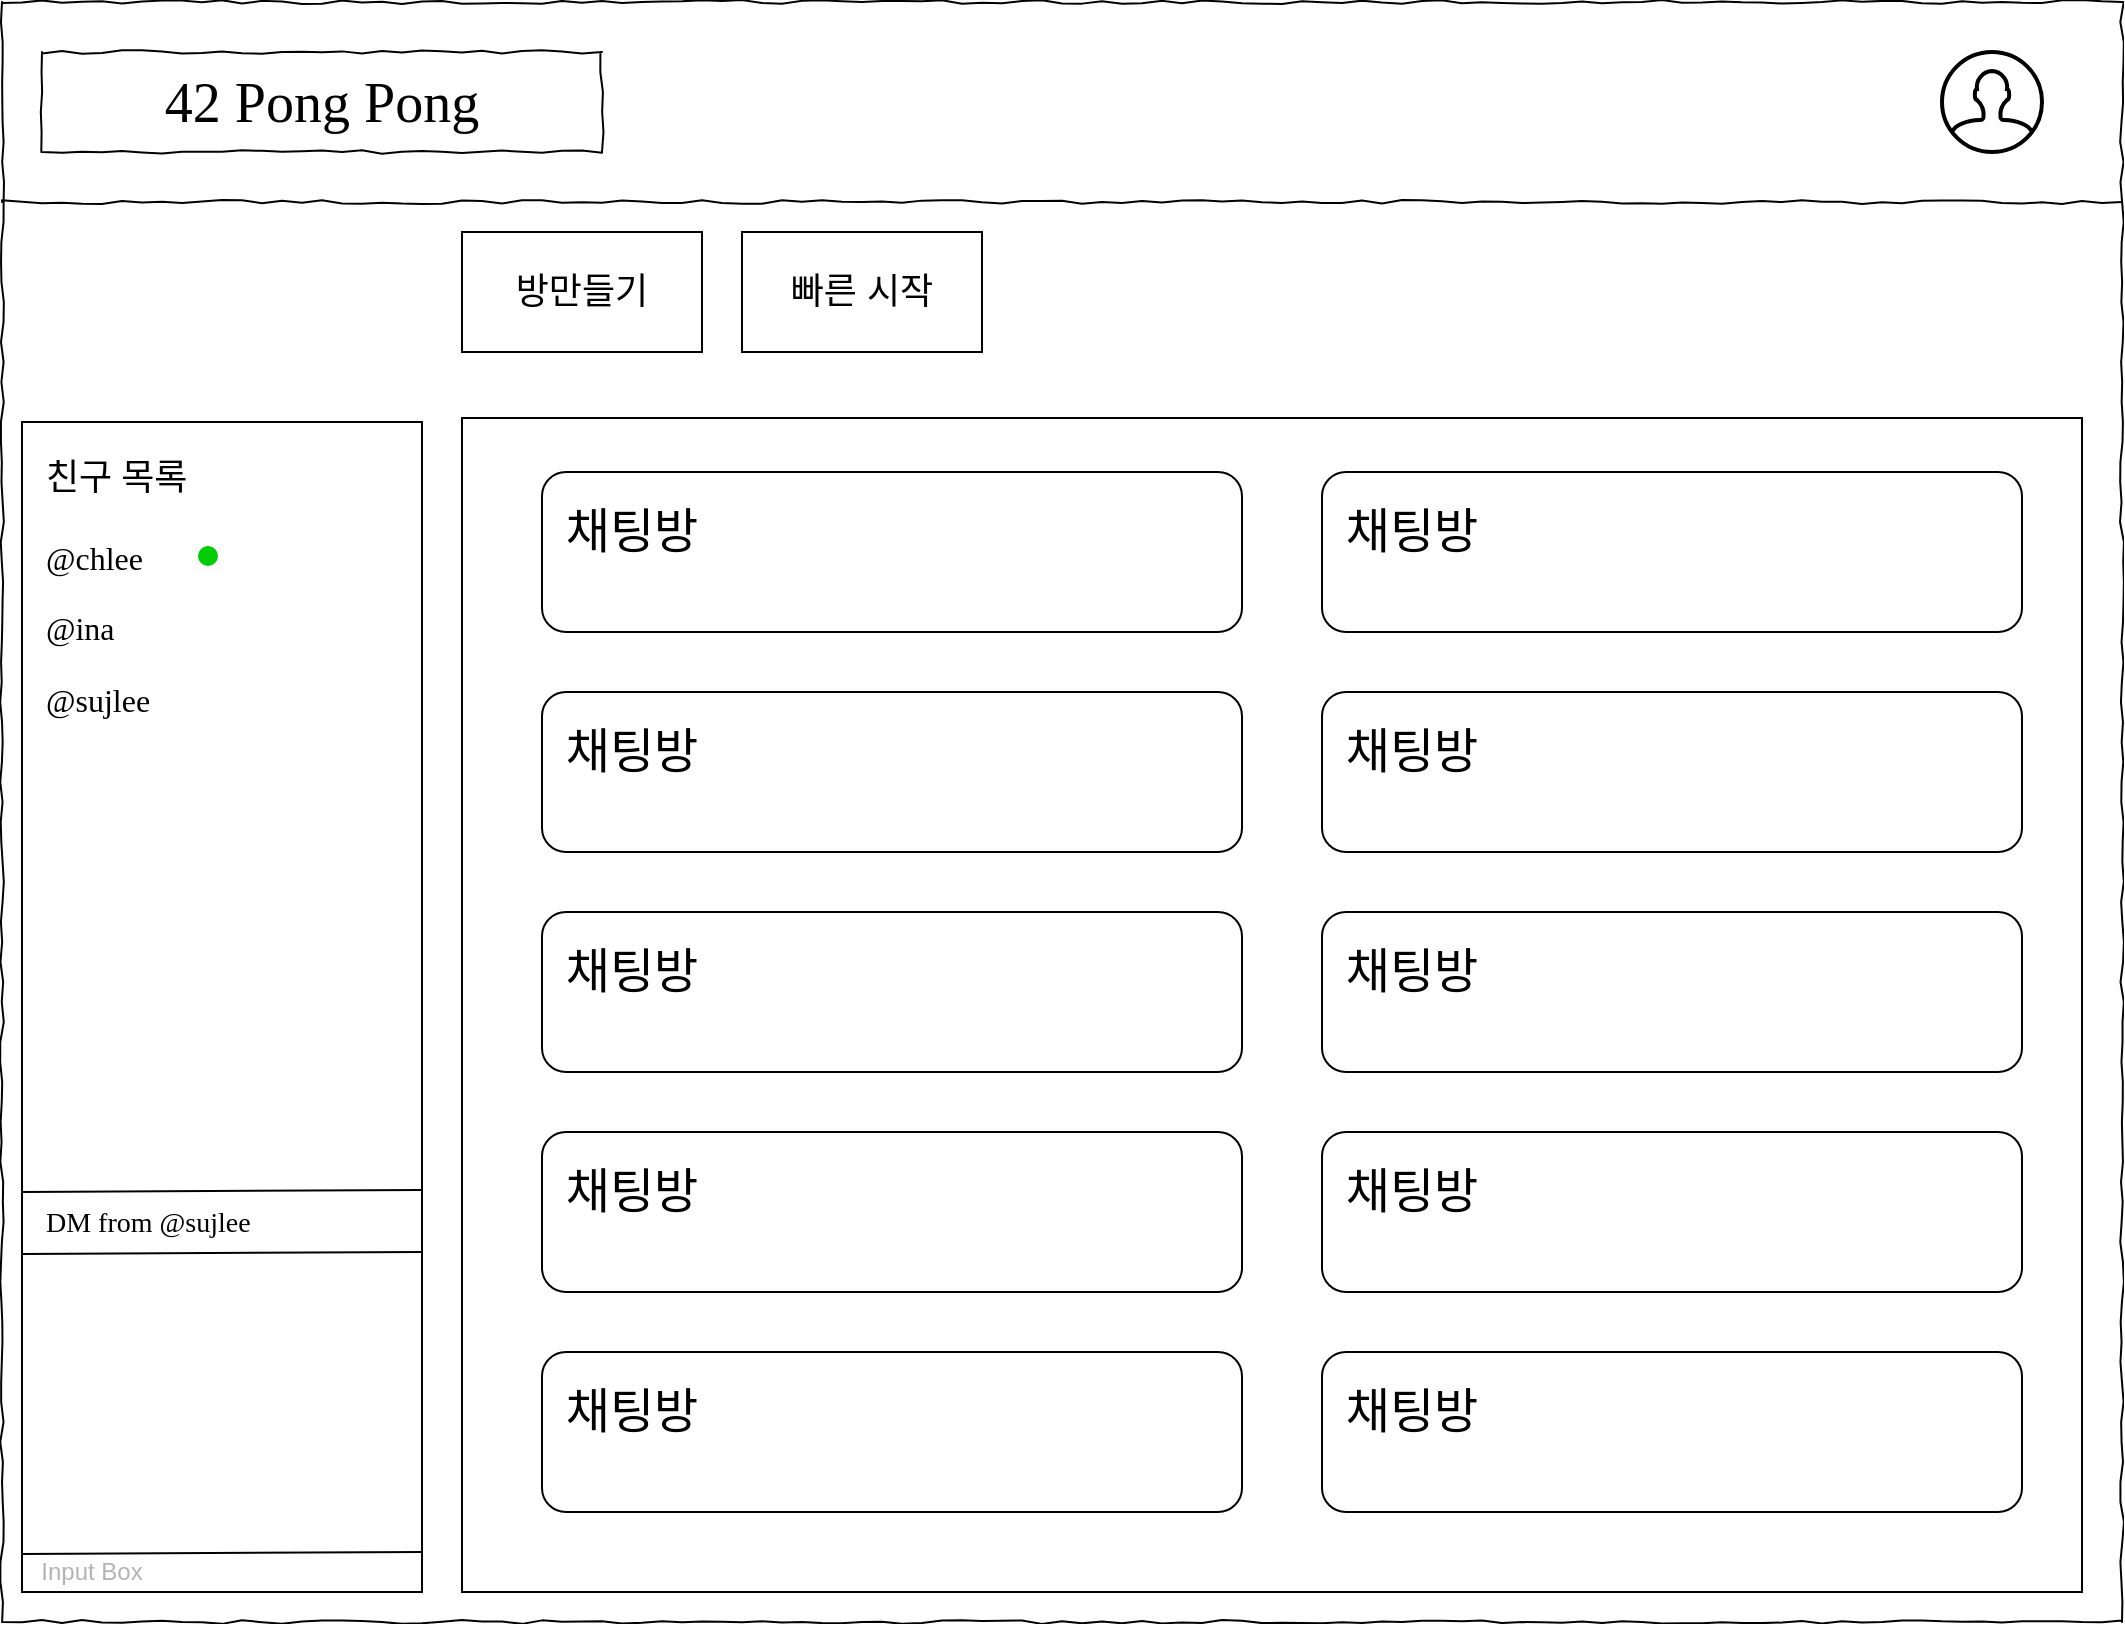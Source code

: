 <mxfile version="14.9.0" type="github">
  <diagram name="Page-1" id="03018318-947c-dd8e-b7a3-06fadd420f32">
    <mxGraphModel dx="2037" dy="1006" grid="1" gridSize="10" guides="1" tooltips="1" connect="1" arrows="1" fold="1" page="1" pageScale="1" pageWidth="1600" pageHeight="900" background="none" math="0" shadow="0">
      <root>
        <mxCell id="0" />
        <mxCell id="1" parent="0" />
        <mxCell id="JkvuPfdliitZqli6kdtX-29" value="" style="rounded=0;whiteSpace=wrap;html=1;fillColor=none;" vertex="1" parent="1">
          <mxGeometry x="330" y="255" width="200" height="585" as="geometry" />
        </mxCell>
        <mxCell id="677b7b8949515195-1" value="" style="whiteSpace=wrap;html=1;rounded=0;shadow=0;labelBackgroundColor=none;strokeColor=#000000;strokeWidth=1;fillColor=none;fontFamily=Verdana;fontSize=12;fontColor=#000000;align=center;comic=1;" parent="1" vertex="1">
          <mxGeometry x="320" y="45" width="1060" height="810" as="geometry" />
        </mxCell>
        <mxCell id="677b7b8949515195-2" value="42 Pong Pong" style="whiteSpace=wrap;html=1;rounded=0;shadow=0;labelBackgroundColor=none;strokeWidth=1;fontFamily=Verdana;fontSize=28;align=center;comic=1;" parent="1" vertex="1">
          <mxGeometry x="340" y="70" width="280" height="50" as="geometry" />
        </mxCell>
        <mxCell id="677b7b8949515195-9" value="" style="line;strokeWidth=1;html=1;rounded=0;shadow=0;labelBackgroundColor=none;fillColor=none;fontFamily=Verdana;fontSize=14;fontColor=#000000;align=center;comic=1;" parent="1" vertex="1">
          <mxGeometry x="320" y="140" width="1060" height="10" as="geometry" />
        </mxCell>
        <mxCell id="677b7b8949515195-27" value="&lt;font style=&quot;font-size: 18px&quot;&gt;친구 목록&lt;/font&gt;" style="text;html=1;points=[];align=left;verticalAlign=top;spacingTop=-4;fontSize=14;fontFamily=Verdana" parent="1" vertex="1">
          <mxGeometry x="340" y="270" width="170" height="20" as="geometry" />
        </mxCell>
        <mxCell id="677b7b8949515195-28" value="@chlee" style="text;html=1;points=[];align=left;verticalAlign=top;spacingTop=-4;fontSize=16;fontFamily=Verdana" parent="1" vertex="1">
          <mxGeometry x="340" y="311" width="170" height="20" as="geometry" />
        </mxCell>
        <mxCell id="677b7b8949515195-29" value="@ina" style="text;html=1;points=[];align=left;verticalAlign=top;spacingTop=-4;fontSize=16;fontFamily=Verdana" parent="1" vertex="1">
          <mxGeometry x="340" y="346" width="170" height="20" as="geometry" />
        </mxCell>
        <mxCell id="677b7b8949515195-30" value="@sujlee" style="text;html=1;points=[];align=left;verticalAlign=top;spacingTop=-4;fontSize=16;fontFamily=Verdana" parent="1" vertex="1">
          <mxGeometry x="340" y="382" width="170" height="20" as="geometry" />
        </mxCell>
        <mxCell id="JkvuPfdliitZqli6kdtX-1" value="&lt;font style=&quot;font-size: 18px&quot;&gt;방만들기&lt;/font&gt;" style="rounded=0;whiteSpace=wrap;html=1;" vertex="1" parent="1">
          <mxGeometry x="550" y="160" width="120" height="60" as="geometry" />
        </mxCell>
        <mxCell id="JkvuPfdliitZqli6kdtX-2" value="&lt;span style=&quot;font-size: 18px&quot;&gt;빠른 시작&lt;/span&gt;" style="rounded=0;whiteSpace=wrap;html=1;" vertex="1" parent="1">
          <mxGeometry x="690" y="160" width="120" height="60" as="geometry" />
        </mxCell>
        <mxCell id="JkvuPfdliitZqli6kdtX-15" value="" style="shape=image;html=1;verticalAlign=top;verticalLabelPosition=bottom;labelBackgroundColor=#ffffff;imageAspect=0;image=https://cdn0.iconfinder.com/data/icons/octicons/1024/triangle-down-128.png" vertex="1" parent="1">
          <mxGeometry x="505" y="640" width="20" height="25" as="geometry" />
        </mxCell>
        <mxCell id="JkvuPfdliitZqli6kdtX-19" value="" style="endArrow=none;html=1;" edge="1" parent="1">
          <mxGeometry width="50" height="50" relative="1" as="geometry">
            <mxPoint x="330" y="640" as="sourcePoint" />
            <mxPoint x="530" y="639" as="targetPoint" />
          </mxGeometry>
        </mxCell>
        <mxCell id="JkvuPfdliitZqli6kdtX-20" value="" style="endArrow=none;html=1;" edge="1" parent="1">
          <mxGeometry width="50" height="50" relative="1" as="geometry">
            <mxPoint x="330" y="671" as="sourcePoint" />
            <mxPoint x="530" y="670" as="targetPoint" />
          </mxGeometry>
        </mxCell>
        <mxCell id="JkvuPfdliitZqli6kdtX-21" value="DM from @sujlee" style="text;html=1;points=[];align=left;verticalAlign=top;spacingTop=-4;fontSize=14;fontFamily=Verdana" vertex="1" parent="1">
          <mxGeometry x="340" y="645" width="140" height="20" as="geometry" />
        </mxCell>
        <mxCell id="JkvuPfdliitZqli6kdtX-23" value="" style="endArrow=none;html=1;" edge="1" parent="1">
          <mxGeometry width="50" height="50" relative="1" as="geometry">
            <mxPoint x="330" y="821" as="sourcePoint" />
            <mxPoint x="530" y="820" as="targetPoint" />
          </mxGeometry>
        </mxCell>
        <mxCell id="JkvuPfdliitZqli6kdtX-30" value="Input Box" style="text;html=1;strokeColor=none;fillColor=none;align=center;verticalAlign=middle;whiteSpace=wrap;rounded=0;fontColor=#B3B3B3;" vertex="1" parent="1">
          <mxGeometry x="330" y="820" width="70" height="20" as="geometry" />
        </mxCell>
        <mxCell id="JkvuPfdliitZqli6kdtX-32" value="" style="rounded=0;whiteSpace=wrap;html=1;fontColor=#B3B3B3;fillColor=none;" vertex="1" parent="1">
          <mxGeometry x="550" y="253" width="810" height="587" as="geometry" />
        </mxCell>
        <mxCell id="JkvuPfdliitZqli6kdtX-35" value="" style="rounded=1;whiteSpace=wrap;html=1;fontColor=#B3B3B3;fillColor=none;" vertex="1" parent="1">
          <mxGeometry x="590" y="280" width="350" height="80" as="geometry" />
        </mxCell>
        <mxCell id="JkvuPfdliitZqli6kdtX-42" value="&lt;font style=&quot;font-size: 24px&quot; color=&quot;#000000&quot;&gt;채팅방&lt;/font&gt;" style="text;html=1;strokeColor=none;fillColor=none;align=center;verticalAlign=middle;whiteSpace=wrap;rounded=0;fontColor=#B3B3B3;fontSize=18;" vertex="1" parent="1">
          <mxGeometry x="600" y="300" width="70" height="20" as="geometry" />
        </mxCell>
        <mxCell id="JkvuPfdliitZqli6kdtX-50" value="" style="html=1;verticalLabelPosition=bottom;align=center;labelBackgroundColor=#ffffff;verticalAlign=top;strokeWidth=2;shadow=0;dashed=0;shape=mxgraph.ios7.icons.user;fontColor=#B3B3B3;fillColor=none;" vertex="1" parent="1">
          <mxGeometry x="1290" y="70" width="50" height="50" as="geometry" />
        </mxCell>
        <mxCell id="JkvuPfdliitZqli6kdtX-51" value="" style="shape=ellipse;strokeColor=none;html=1;fontSize=16;fontColor=#B3B3B3;fillColor=#00CC00;" vertex="1" parent="1">
          <mxGeometry x="418" y="317" width="10" height="10" as="geometry" />
        </mxCell>
        <mxCell id="JkvuPfdliitZqli6kdtX-52" value="" style="shape=image;html=1;verticalAlign=top;verticalLabelPosition=bottom;labelBackgroundColor=#ffffff;imageAspect=0;aspect=fixed;image=https://cdn1.iconfinder.com/data/icons/hawcons/32/698351-icon-47-file-dot-128.png;fontSize=16;fontColor=#B3B3B3;strokeColor=#000000;fillColor=#00CC00;" vertex="1" parent="1">
          <mxGeometry x="408" y="338" width="44" height="44" as="geometry" />
        </mxCell>
        <mxCell id="JkvuPfdliitZqli6kdtX-55" value="" style="rounded=1;whiteSpace=wrap;html=1;fontColor=#B3B3B3;fillColor=none;" vertex="1" parent="1">
          <mxGeometry x="980" y="280" width="350" height="80" as="geometry" />
        </mxCell>
        <mxCell id="JkvuPfdliitZqli6kdtX-56" value="&lt;font style=&quot;font-size: 24px&quot; color=&quot;#000000&quot;&gt;채팅방&lt;/font&gt;" style="text;html=1;strokeColor=none;fillColor=none;align=center;verticalAlign=middle;whiteSpace=wrap;rounded=0;fontColor=#B3B3B3;fontSize=18;" vertex="1" parent="1">
          <mxGeometry x="990" y="300" width="70" height="20" as="geometry" />
        </mxCell>
        <mxCell id="JkvuPfdliitZqli6kdtX-61" value="" style="rounded=1;whiteSpace=wrap;html=1;fontColor=#B3B3B3;fillColor=none;" vertex="1" parent="1">
          <mxGeometry x="590" y="390" width="350" height="80" as="geometry" />
        </mxCell>
        <mxCell id="JkvuPfdliitZqli6kdtX-62" value="&lt;font style=&quot;font-size: 24px&quot; color=&quot;#000000&quot;&gt;채팅방&lt;/font&gt;" style="text;html=1;strokeColor=none;fillColor=none;align=center;verticalAlign=middle;whiteSpace=wrap;rounded=0;fontColor=#B3B3B3;fontSize=18;" vertex="1" parent="1">
          <mxGeometry x="600" y="410" width="70" height="20" as="geometry" />
        </mxCell>
        <mxCell id="JkvuPfdliitZqli6kdtX-63" value="" style="rounded=1;whiteSpace=wrap;html=1;fontColor=#B3B3B3;fillColor=none;" vertex="1" parent="1">
          <mxGeometry x="980" y="390" width="350" height="80" as="geometry" />
        </mxCell>
        <mxCell id="JkvuPfdliitZqli6kdtX-64" value="&lt;font style=&quot;font-size: 24px&quot; color=&quot;#000000&quot;&gt;채팅방&lt;/font&gt;" style="text;html=1;strokeColor=none;fillColor=none;align=center;verticalAlign=middle;whiteSpace=wrap;rounded=0;fontColor=#B3B3B3;fontSize=18;" vertex="1" parent="1">
          <mxGeometry x="990" y="410" width="70" height="20" as="geometry" />
        </mxCell>
        <mxCell id="JkvuPfdliitZqli6kdtX-69" value="" style="rounded=1;whiteSpace=wrap;html=1;fontColor=#B3B3B3;fillColor=none;" vertex="1" parent="1">
          <mxGeometry x="590" y="500" width="350" height="80" as="geometry" />
        </mxCell>
        <mxCell id="JkvuPfdliitZqli6kdtX-70" value="&lt;font style=&quot;font-size: 24px&quot; color=&quot;#000000&quot;&gt;채팅방&lt;/font&gt;" style="text;html=1;strokeColor=none;fillColor=none;align=center;verticalAlign=middle;whiteSpace=wrap;rounded=0;fontColor=#B3B3B3;fontSize=18;" vertex="1" parent="1">
          <mxGeometry x="600" y="520" width="70" height="20" as="geometry" />
        </mxCell>
        <mxCell id="JkvuPfdliitZqli6kdtX-71" value="" style="rounded=1;whiteSpace=wrap;html=1;fontColor=#B3B3B3;fillColor=none;" vertex="1" parent="1">
          <mxGeometry x="980" y="500" width="350" height="80" as="geometry" />
        </mxCell>
        <mxCell id="JkvuPfdliitZqli6kdtX-72" value="&lt;font style=&quot;font-size: 24px&quot; color=&quot;#000000&quot;&gt;채팅방&lt;/font&gt;" style="text;html=1;strokeColor=none;fillColor=none;align=center;verticalAlign=middle;whiteSpace=wrap;rounded=0;fontColor=#B3B3B3;fontSize=18;" vertex="1" parent="1">
          <mxGeometry x="990" y="520" width="70" height="20" as="geometry" />
        </mxCell>
        <mxCell id="JkvuPfdliitZqli6kdtX-73" value="" style="rounded=1;whiteSpace=wrap;html=1;fontColor=#B3B3B3;fillColor=none;" vertex="1" parent="1">
          <mxGeometry x="590" y="610" width="350" height="80" as="geometry" />
        </mxCell>
        <mxCell id="JkvuPfdliitZqli6kdtX-74" value="&lt;font style=&quot;font-size: 24px&quot; color=&quot;#000000&quot;&gt;채팅방&lt;/font&gt;" style="text;html=1;strokeColor=none;fillColor=none;align=center;verticalAlign=middle;whiteSpace=wrap;rounded=0;fontColor=#B3B3B3;fontSize=18;" vertex="1" parent="1">
          <mxGeometry x="600" y="630" width="70" height="20" as="geometry" />
        </mxCell>
        <mxCell id="JkvuPfdliitZqli6kdtX-75" value="" style="rounded=1;whiteSpace=wrap;html=1;fontColor=#B3B3B3;fillColor=none;" vertex="1" parent="1">
          <mxGeometry x="980" y="610" width="350" height="80" as="geometry" />
        </mxCell>
        <mxCell id="JkvuPfdliitZqli6kdtX-76" value="&lt;font style=&quot;font-size: 24px&quot; color=&quot;#000000&quot;&gt;채팅방&lt;/font&gt;" style="text;html=1;strokeColor=none;fillColor=none;align=center;verticalAlign=middle;whiteSpace=wrap;rounded=0;fontColor=#B3B3B3;fontSize=18;" vertex="1" parent="1">
          <mxGeometry x="990" y="630" width="70" height="20" as="geometry" />
        </mxCell>
        <mxCell id="JkvuPfdliitZqli6kdtX-77" value="" style="rounded=1;whiteSpace=wrap;html=1;fontColor=#B3B3B3;fillColor=none;" vertex="1" parent="1">
          <mxGeometry x="590" y="720" width="350" height="80" as="geometry" />
        </mxCell>
        <mxCell id="JkvuPfdliitZqli6kdtX-78" value="&lt;font style=&quot;font-size: 24px&quot; color=&quot;#000000&quot;&gt;채팅방&lt;/font&gt;" style="text;html=1;strokeColor=none;fillColor=none;align=center;verticalAlign=middle;whiteSpace=wrap;rounded=0;fontColor=#B3B3B3;fontSize=18;" vertex="1" parent="1">
          <mxGeometry x="600" y="740" width="70" height="20" as="geometry" />
        </mxCell>
        <mxCell id="JkvuPfdliitZqli6kdtX-79" value="" style="rounded=1;whiteSpace=wrap;html=1;fontColor=#B3B3B3;fillColor=none;" vertex="1" parent="1">
          <mxGeometry x="980" y="720" width="350" height="80" as="geometry" />
        </mxCell>
        <mxCell id="JkvuPfdliitZqli6kdtX-80" value="&lt;font style=&quot;font-size: 24px&quot; color=&quot;#000000&quot;&gt;채팅방&lt;/font&gt;" style="text;html=1;strokeColor=none;fillColor=none;align=center;verticalAlign=middle;whiteSpace=wrap;rounded=0;fontColor=#B3B3B3;fontSize=18;" vertex="1" parent="1">
          <mxGeometry x="990" y="740" width="70" height="20" as="geometry" />
        </mxCell>
      </root>
    </mxGraphModel>
  </diagram>
</mxfile>
